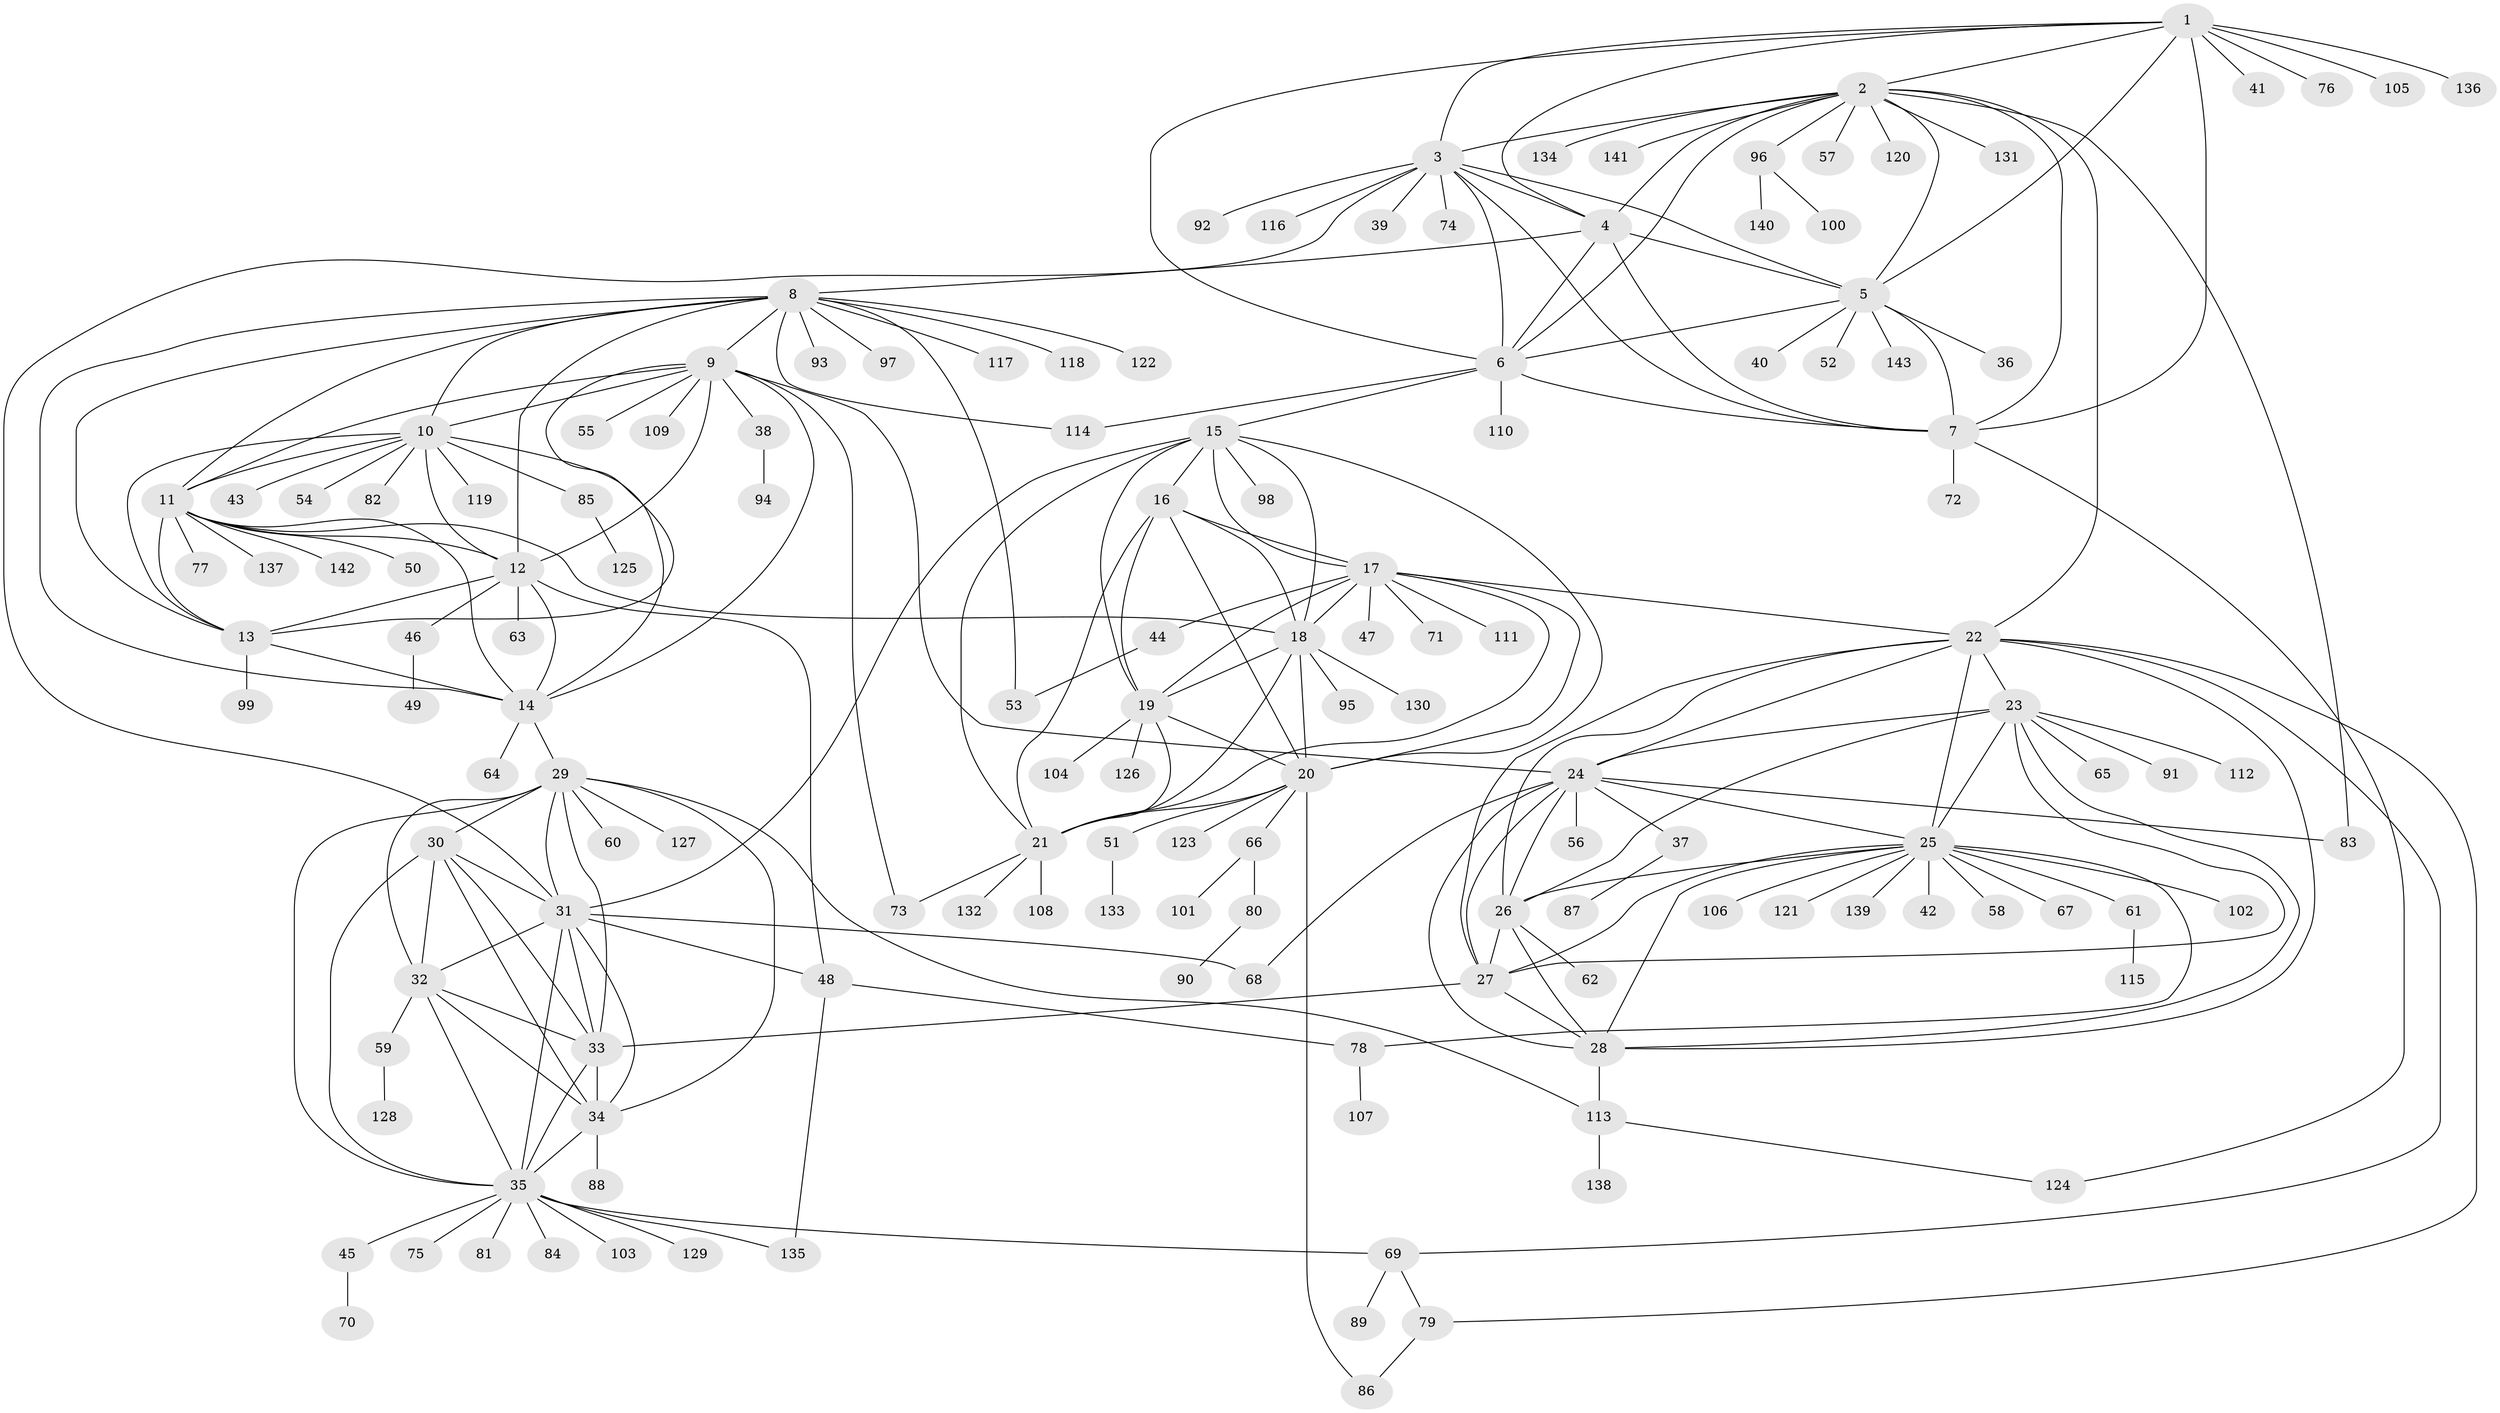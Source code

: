 // Generated by graph-tools (version 1.1) at 2025/55/03/09/25 04:55:54]
// undirected, 143 vertices, 236 edges
graph export_dot {
graph [start="1"]
  node [color=gray90,style=filled];
  1;
  2;
  3;
  4;
  5;
  6;
  7;
  8;
  9;
  10;
  11;
  12;
  13;
  14;
  15;
  16;
  17;
  18;
  19;
  20;
  21;
  22;
  23;
  24;
  25;
  26;
  27;
  28;
  29;
  30;
  31;
  32;
  33;
  34;
  35;
  36;
  37;
  38;
  39;
  40;
  41;
  42;
  43;
  44;
  45;
  46;
  47;
  48;
  49;
  50;
  51;
  52;
  53;
  54;
  55;
  56;
  57;
  58;
  59;
  60;
  61;
  62;
  63;
  64;
  65;
  66;
  67;
  68;
  69;
  70;
  71;
  72;
  73;
  74;
  75;
  76;
  77;
  78;
  79;
  80;
  81;
  82;
  83;
  84;
  85;
  86;
  87;
  88;
  89;
  90;
  91;
  92;
  93;
  94;
  95;
  96;
  97;
  98;
  99;
  100;
  101;
  102;
  103;
  104;
  105;
  106;
  107;
  108;
  109;
  110;
  111;
  112;
  113;
  114;
  115;
  116;
  117;
  118;
  119;
  120;
  121;
  122;
  123;
  124;
  125;
  126;
  127;
  128;
  129;
  130;
  131;
  132;
  133;
  134;
  135;
  136;
  137;
  138;
  139;
  140;
  141;
  142;
  143;
  1 -- 2;
  1 -- 3;
  1 -- 4;
  1 -- 5;
  1 -- 6;
  1 -- 7;
  1 -- 41;
  1 -- 76;
  1 -- 105;
  1 -- 136;
  2 -- 3;
  2 -- 4;
  2 -- 5;
  2 -- 6;
  2 -- 7;
  2 -- 22;
  2 -- 57;
  2 -- 83;
  2 -- 96;
  2 -- 120;
  2 -- 131;
  2 -- 134;
  2 -- 141;
  3 -- 4;
  3 -- 5;
  3 -- 6;
  3 -- 7;
  3 -- 31;
  3 -- 39;
  3 -- 74;
  3 -- 92;
  3 -- 116;
  4 -- 5;
  4 -- 6;
  4 -- 7;
  4 -- 8;
  5 -- 6;
  5 -- 7;
  5 -- 36;
  5 -- 40;
  5 -- 52;
  5 -- 143;
  6 -- 7;
  6 -- 15;
  6 -- 110;
  6 -- 114;
  7 -- 72;
  7 -- 124;
  8 -- 9;
  8 -- 10;
  8 -- 11;
  8 -- 12;
  8 -- 13;
  8 -- 14;
  8 -- 53;
  8 -- 93;
  8 -- 97;
  8 -- 114;
  8 -- 117;
  8 -- 118;
  8 -- 122;
  9 -- 10;
  9 -- 11;
  9 -- 12;
  9 -- 13;
  9 -- 14;
  9 -- 24;
  9 -- 38;
  9 -- 55;
  9 -- 73;
  9 -- 109;
  10 -- 11;
  10 -- 12;
  10 -- 13;
  10 -- 14;
  10 -- 43;
  10 -- 54;
  10 -- 82;
  10 -- 85;
  10 -- 119;
  11 -- 12;
  11 -- 13;
  11 -- 14;
  11 -- 18;
  11 -- 50;
  11 -- 77;
  11 -- 137;
  11 -- 142;
  12 -- 13;
  12 -- 14;
  12 -- 46;
  12 -- 48;
  12 -- 63;
  13 -- 14;
  13 -- 99;
  14 -- 29;
  14 -- 64;
  15 -- 16;
  15 -- 17;
  15 -- 18;
  15 -- 19;
  15 -- 20;
  15 -- 21;
  15 -- 31;
  15 -- 98;
  16 -- 17;
  16 -- 18;
  16 -- 19;
  16 -- 20;
  16 -- 21;
  17 -- 18;
  17 -- 19;
  17 -- 20;
  17 -- 21;
  17 -- 22;
  17 -- 44;
  17 -- 47;
  17 -- 71;
  17 -- 111;
  18 -- 19;
  18 -- 20;
  18 -- 21;
  18 -- 95;
  18 -- 130;
  19 -- 20;
  19 -- 21;
  19 -- 104;
  19 -- 126;
  20 -- 21;
  20 -- 51;
  20 -- 66;
  20 -- 86;
  20 -- 123;
  21 -- 73;
  21 -- 108;
  21 -- 132;
  22 -- 23;
  22 -- 24;
  22 -- 25;
  22 -- 26;
  22 -- 27;
  22 -- 28;
  22 -- 69;
  22 -- 79;
  23 -- 24;
  23 -- 25;
  23 -- 26;
  23 -- 27;
  23 -- 28;
  23 -- 65;
  23 -- 91;
  23 -- 112;
  24 -- 25;
  24 -- 26;
  24 -- 27;
  24 -- 28;
  24 -- 37;
  24 -- 56;
  24 -- 68;
  24 -- 83;
  25 -- 26;
  25 -- 27;
  25 -- 28;
  25 -- 42;
  25 -- 58;
  25 -- 61;
  25 -- 67;
  25 -- 78;
  25 -- 102;
  25 -- 106;
  25 -- 121;
  25 -- 139;
  26 -- 27;
  26 -- 28;
  26 -- 62;
  27 -- 28;
  27 -- 33;
  28 -- 113;
  29 -- 30;
  29 -- 31;
  29 -- 32;
  29 -- 33;
  29 -- 34;
  29 -- 35;
  29 -- 60;
  29 -- 113;
  29 -- 127;
  30 -- 31;
  30 -- 32;
  30 -- 33;
  30 -- 34;
  30 -- 35;
  31 -- 32;
  31 -- 33;
  31 -- 34;
  31 -- 35;
  31 -- 48;
  31 -- 68;
  32 -- 33;
  32 -- 34;
  32 -- 35;
  32 -- 59;
  33 -- 34;
  33 -- 35;
  34 -- 35;
  34 -- 88;
  35 -- 45;
  35 -- 69;
  35 -- 75;
  35 -- 81;
  35 -- 84;
  35 -- 103;
  35 -- 129;
  35 -- 135;
  37 -- 87;
  38 -- 94;
  44 -- 53;
  45 -- 70;
  46 -- 49;
  48 -- 78;
  48 -- 135;
  51 -- 133;
  59 -- 128;
  61 -- 115;
  66 -- 80;
  66 -- 101;
  69 -- 79;
  69 -- 89;
  78 -- 107;
  79 -- 86;
  80 -- 90;
  85 -- 125;
  96 -- 100;
  96 -- 140;
  113 -- 124;
  113 -- 138;
}
